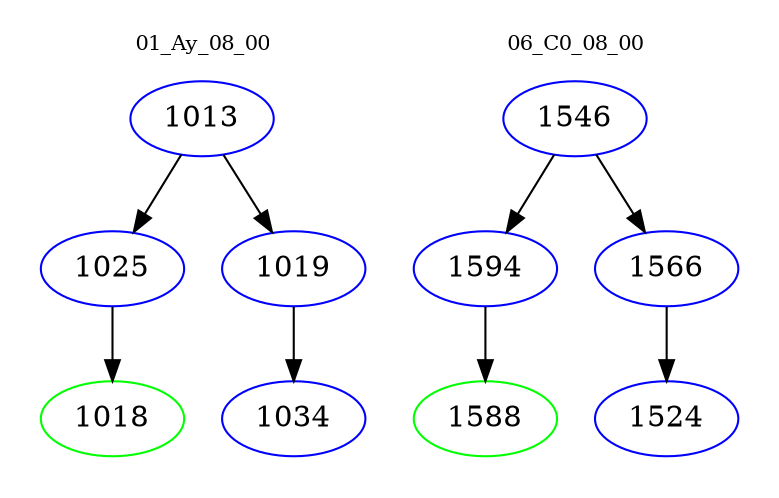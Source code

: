 digraph{
subgraph cluster_0 {
color = white
label = "01_Ay_08_00";
fontsize=10;
T0_1013 [label="1013", color="blue"]
T0_1013 -> T0_1025 [color="black"]
T0_1025 [label="1025", color="blue"]
T0_1025 -> T0_1018 [color="black"]
T0_1018 [label="1018", color="green"]
T0_1013 -> T0_1019 [color="black"]
T0_1019 [label="1019", color="blue"]
T0_1019 -> T0_1034 [color="black"]
T0_1034 [label="1034", color="blue"]
}
subgraph cluster_1 {
color = white
label = "06_C0_08_00";
fontsize=10;
T1_1546 [label="1546", color="blue"]
T1_1546 -> T1_1594 [color="black"]
T1_1594 [label="1594", color="blue"]
T1_1594 -> T1_1588 [color="black"]
T1_1588 [label="1588", color="green"]
T1_1546 -> T1_1566 [color="black"]
T1_1566 [label="1566", color="blue"]
T1_1566 -> T1_1524 [color="black"]
T1_1524 [label="1524", color="blue"]
}
}
